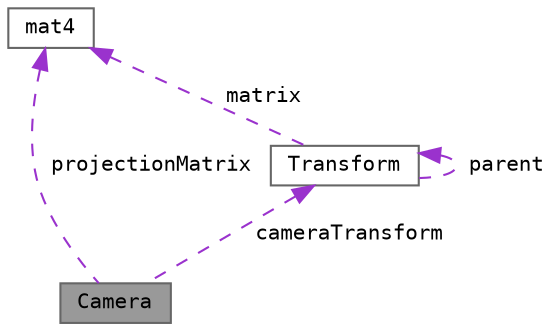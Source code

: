 digraph "Camera"
{
 // LATEX_PDF_SIZE
  bgcolor="transparent";
  edge [fontname=Terminal,fontsize=10,labelfontname=Helvetica,labelfontsize=10];
  node [fontname=Terminal,fontsize=10,shape=box,height=0.2,width=0.4];
  Node1 [label="Camera",height=0.2,width=0.4,color="gray40", fillcolor="grey60", style="filled", fontcolor="black",tooltip=" "];
  Node2 -> Node1 [dir="back",color="darkorchid3",style="dashed",label=" cameraTransform" ];
  Node2 [label="Transform",height=0.2,width=0.4,color="gray40", fillcolor="white", style="filled",URL="$class_transform.html",tooltip=" "];
  Node2 -> Node2 [dir="back",color="darkorchid3",style="dashed",label=" parent" ];
  Node3 -> Node2 [dir="back",color="darkorchid3",style="dashed",label=" matrix" ];
  Node3 [label="mat4",height=0.2,width=0.4,color="gray40", fillcolor="white", style="filled",tooltip=" "];
  Node3 -> Node1 [dir="back",color="darkorchid3",style="dashed",label=" projectionMatrix" ];
}

